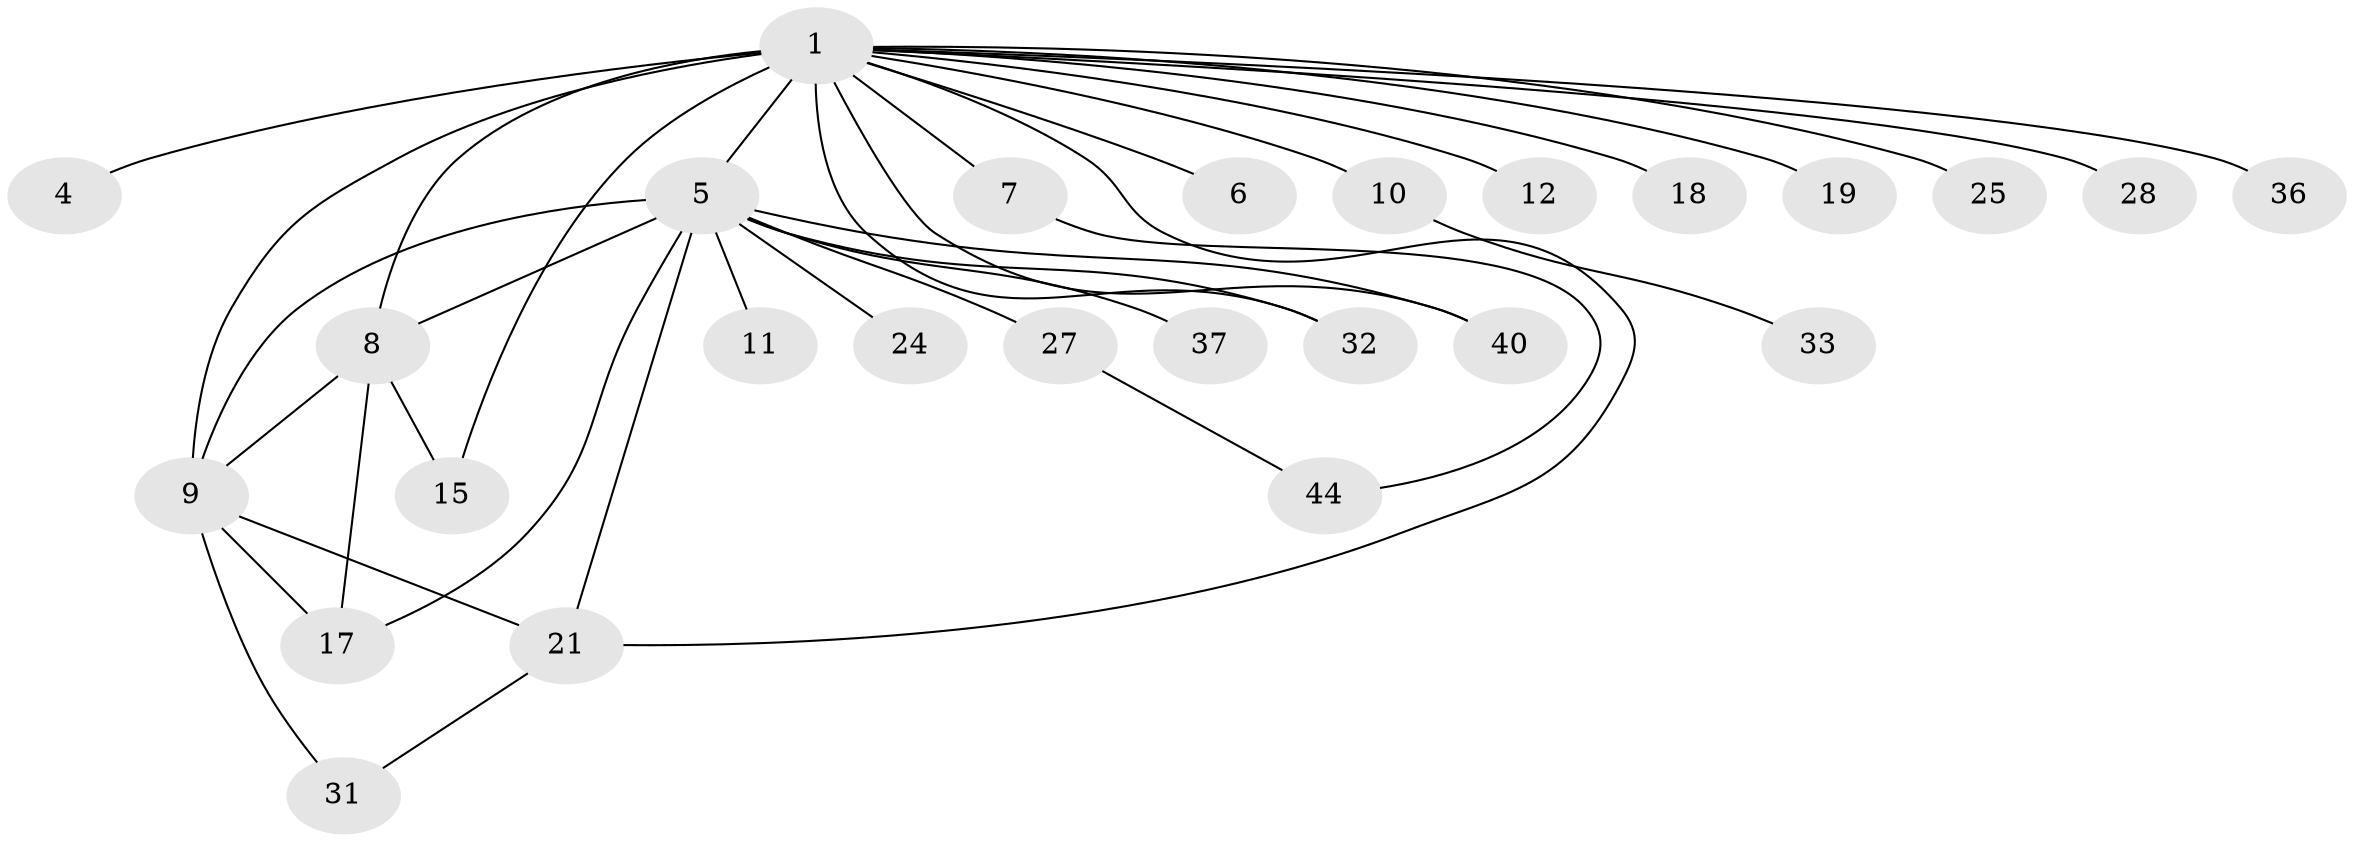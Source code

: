 // original degree distribution, {5: 0.057692307692307696, 28: 0.019230769230769232, 7: 0.057692307692307696, 1: 0.3269230769230769, 14: 0.019230769230769232, 3: 0.1346153846153846, 2: 0.3269230769230769, 8: 0.019230769230769232, 4: 0.038461538461538464}
// Generated by graph-tools (version 1.1) at 2025/14/03/09/25 04:14:24]
// undirected, 26 vertices, 37 edges
graph export_dot {
graph [start="1"]
  node [color=gray90,style=filled];
  1 [super="+29+2+16"];
  4;
  5 [super="+20"];
  6;
  7;
  8 [super="+30+45+39"];
  9 [super="+14+35"];
  10;
  11;
  12;
  15;
  17 [super="+34"];
  18;
  19 [super="+22"];
  21 [super="+23"];
  24;
  25;
  27;
  28;
  31;
  32 [super="+46"];
  33;
  36;
  37;
  40;
  44 [super="+48"];
  1 -- 21;
  1 -- 4;
  1 -- 5 [weight=4];
  1 -- 6;
  1 -- 7 [weight=2];
  1 -- 8 [weight=3];
  1 -- 9 [weight=5];
  1 -- 10;
  1 -- 12 [weight=2];
  1 -- 15;
  1 -- 18;
  1 -- 19 [weight=2];
  1 -- 28;
  1 -- 32 [weight=3];
  1 -- 36;
  1 -- 40;
  1 -- 25;
  5 -- 8 [weight=3];
  5 -- 11;
  5 -- 21;
  5 -- 32;
  5 -- 37;
  5 -- 40;
  5 -- 24;
  5 -- 27;
  5 -- 9;
  5 -- 17;
  7 -- 44;
  8 -- 17;
  8 -- 9;
  8 -- 15;
  9 -- 31;
  9 -- 21;
  9 -- 17;
  10 -- 33;
  21 -- 31;
  27 -- 44;
}

